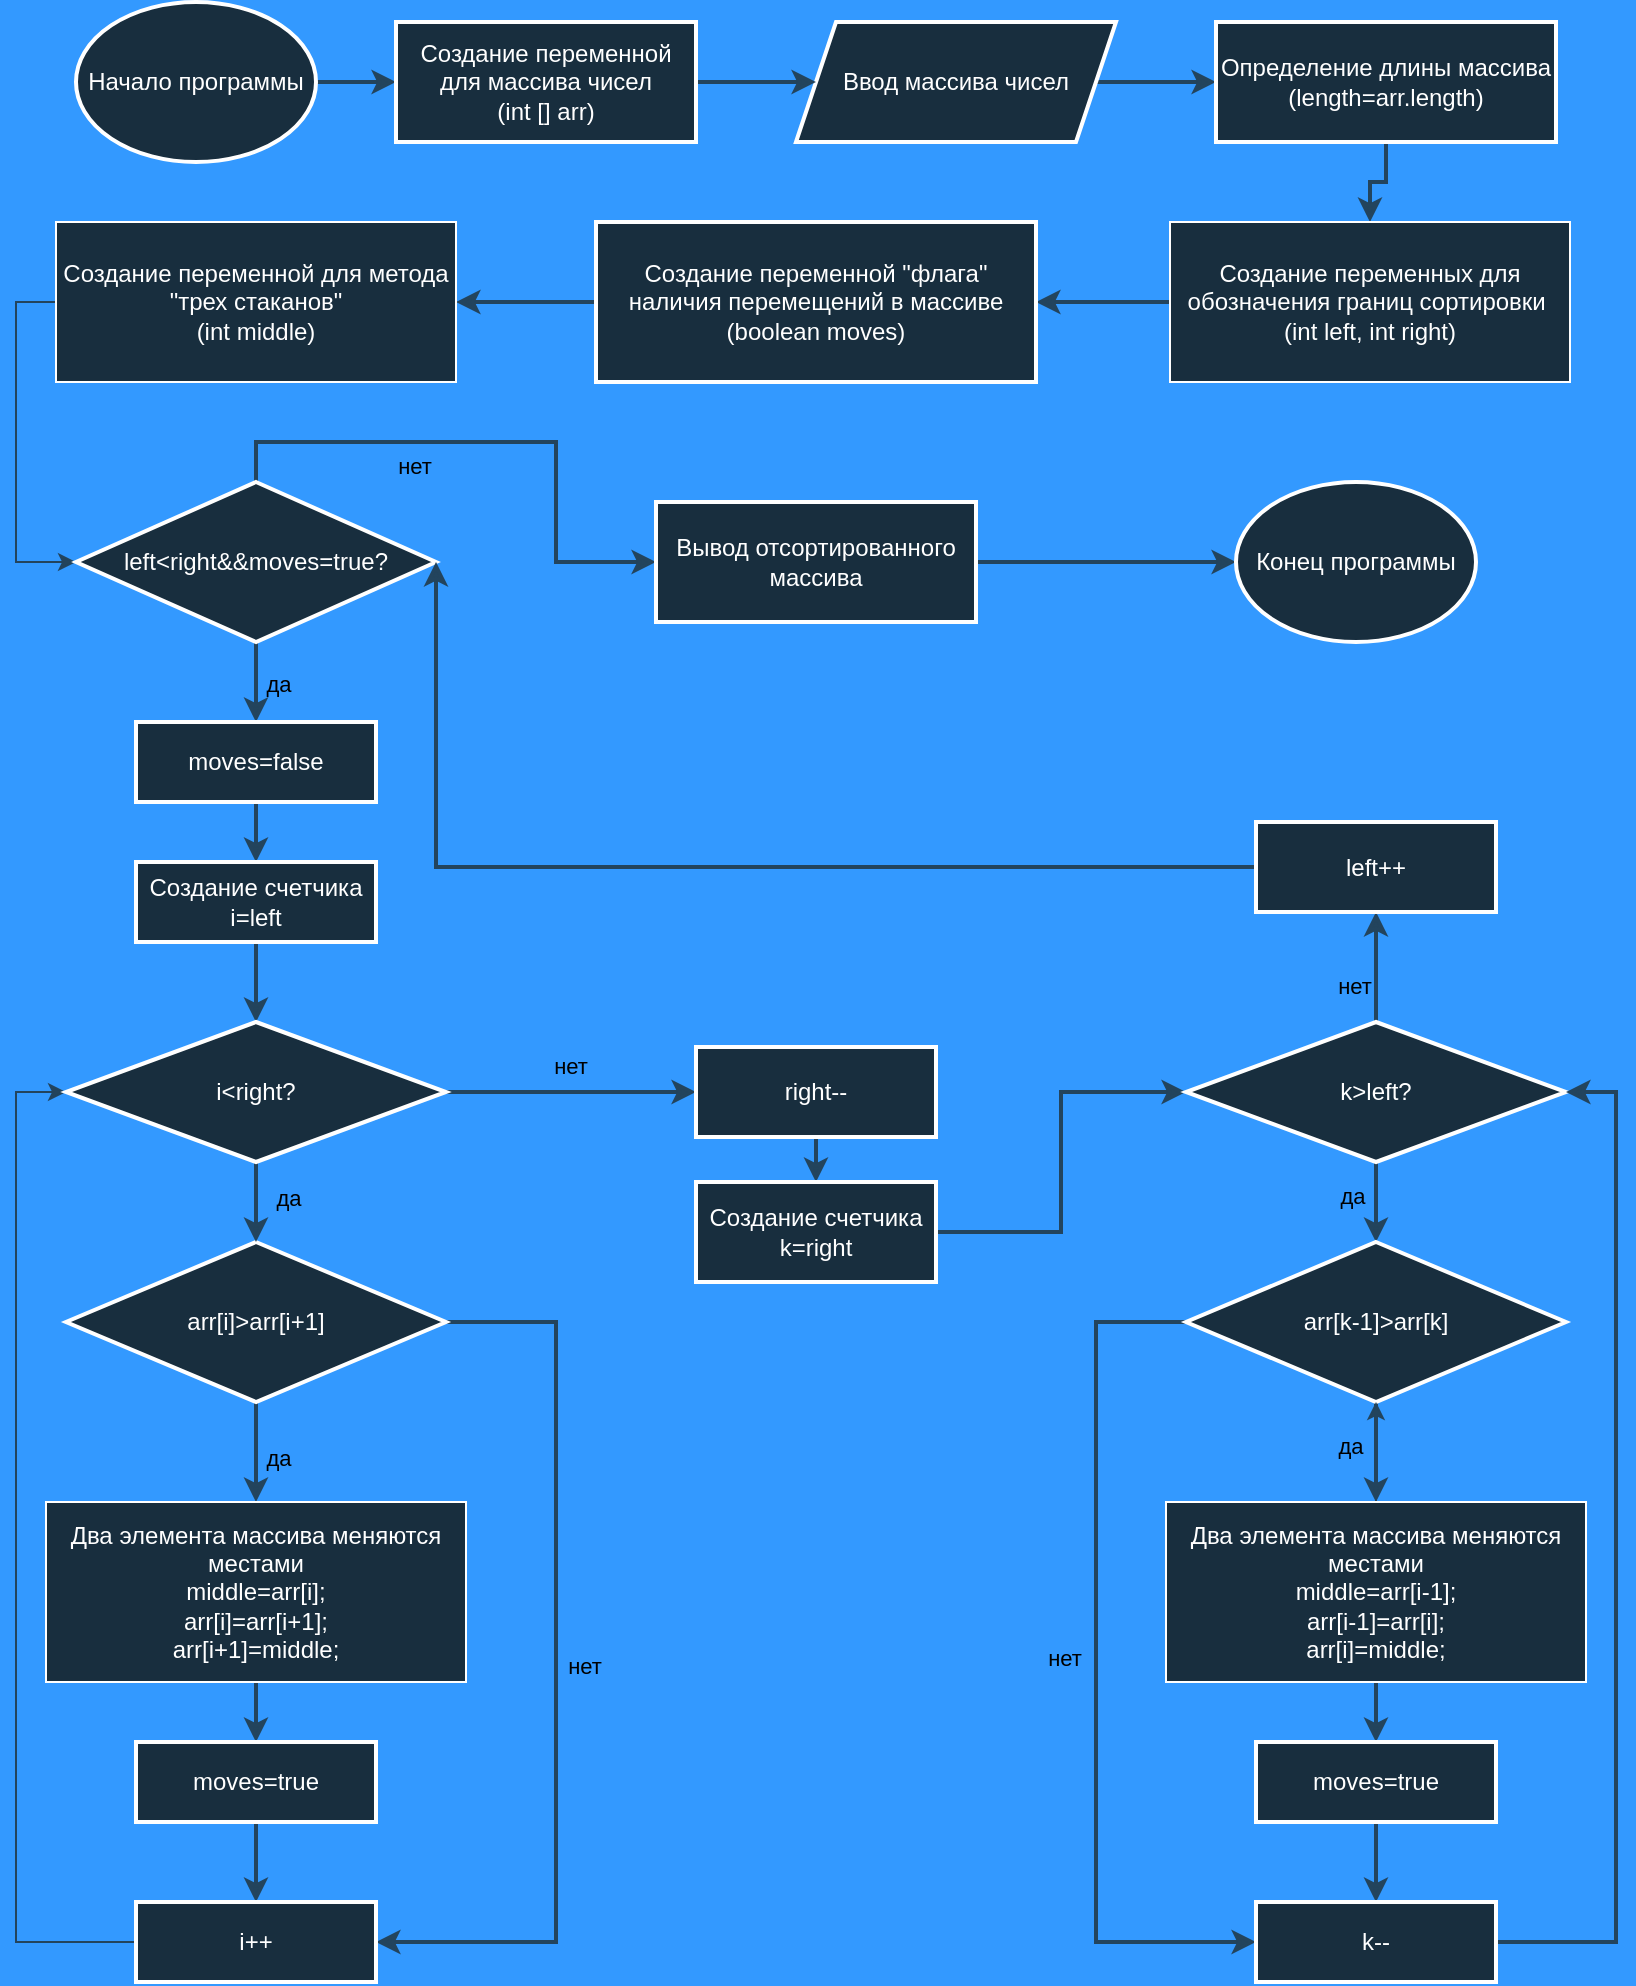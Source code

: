 <mxfile version="21.8.2" type="device">
  <diagram id="C5RBs43oDa-KdzZeNtuy" name="Page-1">
    <mxGraphModel dx="1565" dy="881" grid="0" gridSize="10" guides="1" tooltips="1" connect="1" arrows="1" fold="1" page="1" pageScale="1" pageWidth="827" pageHeight="1169" background="#3399FF" math="0" shadow="0">
      <root>
        <mxCell id="WIyWlLk6GJQsqaUBKTNV-0" />
        <mxCell id="WIyWlLk6GJQsqaUBKTNV-1" parent="WIyWlLk6GJQsqaUBKTNV-0" />
        <mxCell id="Ax4AiKfEPSX_N31CGzvf-4" value="" style="edgeStyle=orthogonalEdgeStyle;rounded=0;orthogonalLoop=1;jettySize=auto;html=1;labelBackgroundColor=none;strokeColor=#23445D;fontColor=default;strokeWidth=2;" edge="1" parent="WIyWlLk6GJQsqaUBKTNV-1" source="Ax4AiKfEPSX_N31CGzvf-0" target="Ax4AiKfEPSX_N31CGzvf-3">
          <mxGeometry relative="1" as="geometry" />
        </mxCell>
        <mxCell id="Ax4AiKfEPSX_N31CGzvf-0" value="Начало программы" style="ellipse;whiteSpace=wrap;html=1;labelBackgroundColor=none;fillColor=#182E3E;strokeColor=#FFFFFF;fontColor=#FFFFFF;strokeWidth=2;" vertex="1" parent="WIyWlLk6GJQsqaUBKTNV-1">
          <mxGeometry x="40" y="30" width="120" height="80" as="geometry" />
        </mxCell>
        <mxCell id="Ax4AiKfEPSX_N31CGzvf-25" style="edgeStyle=orthogonalEdgeStyle;rounded=0;orthogonalLoop=1;jettySize=auto;html=1;labelBackgroundColor=none;strokeColor=#23445D;fontColor=default;strokeWidth=2;" edge="1" parent="WIyWlLk6GJQsqaUBKTNV-1" source="Ax4AiKfEPSX_N31CGzvf-1" target="Ax4AiKfEPSX_N31CGzvf-6">
          <mxGeometry relative="1" as="geometry" />
        </mxCell>
        <mxCell id="Ax4AiKfEPSX_N31CGzvf-1" value="Ввод массива чисел" style="shape=parallelogram;perimeter=parallelogramPerimeter;whiteSpace=wrap;html=1;fixedSize=1;labelBackgroundColor=none;fillColor=#182E3E;strokeColor=#FFFFFF;fontColor=#FFFFFF;strokeWidth=2;" vertex="1" parent="WIyWlLk6GJQsqaUBKTNV-1">
          <mxGeometry x="400" y="40" width="160" height="60" as="geometry" />
        </mxCell>
        <mxCell id="Ax4AiKfEPSX_N31CGzvf-5" value="" style="edgeStyle=orthogonalEdgeStyle;rounded=0;orthogonalLoop=1;jettySize=auto;html=1;labelBackgroundColor=none;strokeColor=#23445D;fontColor=default;strokeWidth=2;" edge="1" parent="WIyWlLk6GJQsqaUBKTNV-1" source="Ax4AiKfEPSX_N31CGzvf-3" target="Ax4AiKfEPSX_N31CGzvf-1">
          <mxGeometry relative="1" as="geometry" />
        </mxCell>
        <mxCell id="Ax4AiKfEPSX_N31CGzvf-3" value="Создание переменной для массива чисел&lt;br&gt;(int [] arr)" style="rounded=0;whiteSpace=wrap;html=1;labelBackgroundColor=none;fillColor=#182E3E;strokeColor=#FFFFFF;fontColor=#FFFFFF;strokeWidth=2;fillStyle=auto;" vertex="1" parent="WIyWlLk6GJQsqaUBKTNV-1">
          <mxGeometry x="200" y="40" width="150" height="60" as="geometry" />
        </mxCell>
        <mxCell id="Ax4AiKfEPSX_N31CGzvf-9" value="" style="edgeStyle=orthogonalEdgeStyle;rounded=0;orthogonalLoop=1;jettySize=auto;html=1;labelBackgroundColor=none;strokeColor=#23445D;fontColor=default;strokeWidth=2;" edge="1" parent="WIyWlLk6GJQsqaUBKTNV-1" source="Ax4AiKfEPSX_N31CGzvf-6" target="Ax4AiKfEPSX_N31CGzvf-8">
          <mxGeometry relative="1" as="geometry" />
        </mxCell>
        <mxCell id="Ax4AiKfEPSX_N31CGzvf-6" value="Определение длины массива&lt;br&gt;(length=arr.length)" style="rounded=0;whiteSpace=wrap;html=1;labelBackgroundColor=none;fillColor=#182E3E;strokeColor=#FFFFFF;fontColor=#FFFFFF;strokeWidth=2;" vertex="1" parent="WIyWlLk6GJQsqaUBKTNV-1">
          <mxGeometry x="610" y="40" width="170" height="60" as="geometry" />
        </mxCell>
        <mxCell id="Ax4AiKfEPSX_N31CGzvf-11" value="" style="edgeStyle=orthogonalEdgeStyle;rounded=0;orthogonalLoop=1;jettySize=auto;html=1;labelBackgroundColor=none;strokeColor=#23445D;fontColor=default;strokeWidth=2;" edge="1" parent="WIyWlLk6GJQsqaUBKTNV-1" source="Ax4AiKfEPSX_N31CGzvf-8" target="Ax4AiKfEPSX_N31CGzvf-10">
          <mxGeometry relative="1" as="geometry" />
        </mxCell>
        <mxCell id="Ax4AiKfEPSX_N31CGzvf-8" value="Создание переменных для обозначения границ сортировки&amp;nbsp;&lt;br&gt;(int left, int right)" style="rounded=0;whiteSpace=wrap;html=1;labelBackgroundColor=none;fillColor=#182E3E;strokeColor=#FFFFFF;fontColor=#FFFFFF;" vertex="1" parent="WIyWlLk6GJQsqaUBKTNV-1">
          <mxGeometry x="587" y="140" width="200" height="80" as="geometry" />
        </mxCell>
        <mxCell id="Ax4AiKfEPSX_N31CGzvf-13" value="" style="edgeStyle=orthogonalEdgeStyle;rounded=0;orthogonalLoop=1;jettySize=auto;html=1;labelBackgroundColor=none;strokeColor=#23445D;fontColor=default;strokeWidth=2;" edge="1" parent="WIyWlLk6GJQsqaUBKTNV-1" source="Ax4AiKfEPSX_N31CGzvf-10" target="Ax4AiKfEPSX_N31CGzvf-12">
          <mxGeometry relative="1" as="geometry" />
        </mxCell>
        <mxCell id="Ax4AiKfEPSX_N31CGzvf-10" value="Создание переменной &quot;флага&quot; наличия перемещений в массиве&lt;br&gt;(boolean moves)" style="rounded=0;whiteSpace=wrap;html=1;labelBackgroundColor=none;fillColor=#182E3E;strokeColor=#FFFFFF;fontColor=#FFFFFF;strokeWidth=2;" vertex="1" parent="WIyWlLk6GJQsqaUBKTNV-1">
          <mxGeometry x="300" y="140" width="220" height="80" as="geometry" />
        </mxCell>
        <mxCell id="Ax4AiKfEPSX_N31CGzvf-15" value="" style="edgeStyle=orthogonalEdgeStyle;rounded=0;orthogonalLoop=1;jettySize=auto;html=1;labelBackgroundColor=none;strokeColor=#23445D;fontColor=default;" edge="1" parent="WIyWlLk6GJQsqaUBKTNV-1" source="Ax4AiKfEPSX_N31CGzvf-12" target="Ax4AiKfEPSX_N31CGzvf-14">
          <mxGeometry relative="1" as="geometry">
            <Array as="points">
              <mxPoint x="10" y="180" />
              <mxPoint x="10" y="310" />
            </Array>
          </mxGeometry>
        </mxCell>
        <mxCell id="Ax4AiKfEPSX_N31CGzvf-12" value="Создание переменной для метода &quot;трех стаканов&quot;&lt;br&gt;(int middle)" style="rounded=0;whiteSpace=wrap;html=1;labelBackgroundColor=none;fillColor=#182E3E;strokeColor=#FFFFFF;fontColor=#FFFFFF;" vertex="1" parent="WIyWlLk6GJQsqaUBKTNV-1">
          <mxGeometry x="30" y="140" width="200" height="80" as="geometry" />
        </mxCell>
        <mxCell id="Ax4AiKfEPSX_N31CGzvf-17" value="да" style="edgeStyle=orthogonalEdgeStyle;rounded=0;orthogonalLoop=1;jettySize=auto;html=1;labelBackgroundColor=none;strokeColor=#23445D;fontColor=default;strokeWidth=2;" edge="1" parent="WIyWlLk6GJQsqaUBKTNV-1" source="Ax4AiKfEPSX_N31CGzvf-14" target="Ax4AiKfEPSX_N31CGzvf-16">
          <mxGeometry x="0.05" y="11" relative="1" as="geometry">
            <mxPoint as="offset" />
          </mxGeometry>
        </mxCell>
        <mxCell id="Ax4AiKfEPSX_N31CGzvf-76" value="нет" style="edgeStyle=orthogonalEdgeStyle;rounded=0;orthogonalLoop=1;jettySize=auto;html=1;entryX=0;entryY=0.5;entryDx=0;entryDy=0;labelBackgroundColor=none;strokeColor=#23445D;fontColor=default;strokeWidth=2;" edge="1" parent="WIyWlLk6GJQsqaUBKTNV-1" source="Ax4AiKfEPSX_N31CGzvf-14" target="Ax4AiKfEPSX_N31CGzvf-71">
          <mxGeometry x="-0.293" y="-12" relative="1" as="geometry">
            <Array as="points">
              <mxPoint x="130" y="250" />
              <mxPoint x="280" y="250" />
              <mxPoint x="280" y="310" />
            </Array>
            <mxPoint as="offset" />
          </mxGeometry>
        </mxCell>
        <mxCell id="Ax4AiKfEPSX_N31CGzvf-14" value="left&amp;lt;right&amp;amp;&amp;amp;moves=true?" style="rhombus;whiteSpace=wrap;html=1;labelBackgroundColor=none;fillColor=#182E3E;strokeColor=#FFFFFF;fontColor=#FFFFFF;strokeWidth=2;" vertex="1" parent="WIyWlLk6GJQsqaUBKTNV-1">
          <mxGeometry x="40" y="270" width="180" height="80" as="geometry" />
        </mxCell>
        <mxCell id="Ax4AiKfEPSX_N31CGzvf-19" value="" style="edgeStyle=orthogonalEdgeStyle;rounded=0;orthogonalLoop=1;jettySize=auto;html=1;labelBackgroundColor=none;strokeColor=#23445D;fontColor=default;strokeWidth=2;" edge="1" parent="WIyWlLk6GJQsqaUBKTNV-1" source="Ax4AiKfEPSX_N31CGzvf-16" target="Ax4AiKfEPSX_N31CGzvf-18">
          <mxGeometry relative="1" as="geometry" />
        </mxCell>
        <mxCell id="Ax4AiKfEPSX_N31CGzvf-16" value="moves=false" style="rounded=0;whiteSpace=wrap;html=1;labelBackgroundColor=none;fillColor=#182E3E;strokeColor=#FFFFFF;fontColor=#FFFFFF;strokeWidth=2;" vertex="1" parent="WIyWlLk6GJQsqaUBKTNV-1">
          <mxGeometry x="70" y="390" width="120" height="40" as="geometry" />
        </mxCell>
        <mxCell id="Ax4AiKfEPSX_N31CGzvf-33" value="" style="edgeStyle=orthogonalEdgeStyle;rounded=0;orthogonalLoop=1;jettySize=auto;html=1;labelBackgroundColor=none;strokeColor=#23445D;fontColor=default;strokeWidth=2;" edge="1" parent="WIyWlLk6GJQsqaUBKTNV-1" source="Ax4AiKfEPSX_N31CGzvf-18" target="Ax4AiKfEPSX_N31CGzvf-32">
          <mxGeometry relative="1" as="geometry" />
        </mxCell>
        <mxCell id="Ax4AiKfEPSX_N31CGzvf-18" value="Создание счетчика i=left" style="rounded=0;whiteSpace=wrap;html=1;labelBackgroundColor=none;fillColor=#182E3E;strokeColor=#FFFFFF;fontColor=#FFFFFF;strokeWidth=2;" vertex="1" parent="WIyWlLk6GJQsqaUBKTNV-1">
          <mxGeometry x="70" y="460" width="120" height="40" as="geometry" />
        </mxCell>
        <mxCell id="Ax4AiKfEPSX_N31CGzvf-23" value="да" style="edgeStyle=orthogonalEdgeStyle;rounded=0;orthogonalLoop=1;jettySize=auto;html=1;labelBackgroundColor=none;strokeColor=#23445D;fontColor=default;strokeWidth=2;" edge="1" parent="WIyWlLk6GJQsqaUBKTNV-1" source="Ax4AiKfEPSX_N31CGzvf-20" target="Ax4AiKfEPSX_N31CGzvf-22">
          <mxGeometry x="0.12" y="11" relative="1" as="geometry">
            <mxPoint as="offset" />
          </mxGeometry>
        </mxCell>
        <mxCell id="Ax4AiKfEPSX_N31CGzvf-49" value="нет" style="edgeStyle=orthogonalEdgeStyle;rounded=0;orthogonalLoop=1;jettySize=auto;html=1;entryX=1;entryY=0.5;entryDx=0;entryDy=0;exitX=1;exitY=0.5;exitDx=0;exitDy=0;labelBackgroundColor=none;strokeColor=#23445D;fontColor=default;strokeWidth=2;" edge="1" parent="WIyWlLk6GJQsqaUBKTNV-1" source="Ax4AiKfEPSX_N31CGzvf-20" target="Ax4AiKfEPSX_N31CGzvf-45">
          <mxGeometry x="-0.002" y="14" relative="1" as="geometry">
            <Array as="points">
              <mxPoint x="280" y="690" />
              <mxPoint x="280" y="1000" />
            </Array>
            <mxPoint as="offset" />
          </mxGeometry>
        </mxCell>
        <mxCell id="Ax4AiKfEPSX_N31CGzvf-20" value="arr[i]&amp;gt;arr[i+1]" style="rhombus;whiteSpace=wrap;html=1;labelBackgroundColor=none;fillColor=#182E3E;strokeColor=#FFFFFF;fontColor=#FFFFFF;strokeWidth=2;" vertex="1" parent="WIyWlLk6GJQsqaUBKTNV-1">
          <mxGeometry x="35" y="650" width="190" height="80" as="geometry" />
        </mxCell>
        <mxCell id="Ax4AiKfEPSX_N31CGzvf-27" value="" style="edgeStyle=orthogonalEdgeStyle;rounded=0;orthogonalLoop=1;jettySize=auto;html=1;labelBackgroundColor=none;strokeColor=#23445D;fontColor=default;strokeWidth=2;" edge="1" parent="WIyWlLk6GJQsqaUBKTNV-1" source="Ax4AiKfEPSX_N31CGzvf-22" target="Ax4AiKfEPSX_N31CGzvf-26">
          <mxGeometry relative="1" as="geometry" />
        </mxCell>
        <mxCell id="Ax4AiKfEPSX_N31CGzvf-22" value="Два элемента массива меняются местами&lt;br&gt;middle=arr[i];&lt;br&gt;arr[i]=arr[i+1]; &lt;br&gt;arr[i+1]=middle;&lt;span style=&quot;font-family: &amp;quot;JetBrains Mono&amp;quot;, monospace; background-color: rgb(255, 255, 255); color: rgb(8, 8, 8);&quot;&gt;&lt;br&gt;&lt;/span&gt;" style="rounded=0;whiteSpace=wrap;html=1;labelBackgroundColor=none;fillColor=#182E3E;strokeColor=#FFFFFF;fontColor=#FFFFFF;" vertex="1" parent="WIyWlLk6GJQsqaUBKTNV-1">
          <mxGeometry x="25" y="780" width="210" height="90" as="geometry" />
        </mxCell>
        <mxCell id="Ax4AiKfEPSX_N31CGzvf-40" style="edgeStyle=orthogonalEdgeStyle;rounded=0;orthogonalLoop=1;jettySize=auto;html=1;exitX=0;exitY=0.5;exitDx=0;exitDy=0;entryX=0;entryY=0.5;entryDx=0;entryDy=0;labelBackgroundColor=none;strokeColor=#23445D;fontColor=default;" edge="1" parent="WIyWlLk6GJQsqaUBKTNV-1" source="Ax4AiKfEPSX_N31CGzvf-45" target="Ax4AiKfEPSX_N31CGzvf-32">
          <mxGeometry relative="1" as="geometry">
            <mxPoint x="40" y="550" as="targetPoint" />
            <Array as="points">
              <mxPoint x="10" y="1000" />
              <mxPoint x="10" y="575" />
            </Array>
          </mxGeometry>
        </mxCell>
        <mxCell id="Ax4AiKfEPSX_N31CGzvf-46" value="" style="edgeStyle=orthogonalEdgeStyle;rounded=0;orthogonalLoop=1;jettySize=auto;html=1;labelBackgroundColor=none;strokeColor=#23445D;fontColor=default;strokeWidth=2;" edge="1" parent="WIyWlLk6GJQsqaUBKTNV-1" source="Ax4AiKfEPSX_N31CGzvf-26" target="Ax4AiKfEPSX_N31CGzvf-45">
          <mxGeometry relative="1" as="geometry" />
        </mxCell>
        <mxCell id="Ax4AiKfEPSX_N31CGzvf-26" value="moves=true" style="rounded=0;whiteSpace=wrap;html=1;labelBackgroundColor=none;fillColor=#182E3E;strokeColor=#FFFFFF;fontColor=#FFFFFF;strokeWidth=2;" vertex="1" parent="WIyWlLk6GJQsqaUBKTNV-1">
          <mxGeometry x="70" y="900" width="120" height="40" as="geometry" />
        </mxCell>
        <mxCell id="Ax4AiKfEPSX_N31CGzvf-38" value="да" style="edgeStyle=orthogonalEdgeStyle;rounded=0;orthogonalLoop=1;jettySize=auto;html=1;labelBackgroundColor=none;strokeColor=#23445D;fontColor=default;strokeWidth=2;" edge="1" parent="WIyWlLk6GJQsqaUBKTNV-1" source="Ax4AiKfEPSX_N31CGzvf-32" target="Ax4AiKfEPSX_N31CGzvf-20">
          <mxGeometry x="-0.1" y="16" relative="1" as="geometry">
            <mxPoint as="offset" />
          </mxGeometry>
        </mxCell>
        <mxCell id="Ax4AiKfEPSX_N31CGzvf-42" value="нет" style="edgeStyle=orthogonalEdgeStyle;rounded=0;orthogonalLoop=1;jettySize=auto;html=1;labelBackgroundColor=none;strokeColor=#23445D;fontColor=default;strokeWidth=2;" edge="1" parent="WIyWlLk6GJQsqaUBKTNV-1" source="Ax4AiKfEPSX_N31CGzvf-32" target="Ax4AiKfEPSX_N31CGzvf-41">
          <mxGeometry x="-0.008" y="13" relative="1" as="geometry">
            <mxPoint as="offset" />
          </mxGeometry>
        </mxCell>
        <mxCell id="Ax4AiKfEPSX_N31CGzvf-32" value="i&amp;lt;right?" style="rhombus;whiteSpace=wrap;html=1;labelBackgroundColor=none;fillColor=#182E3E;strokeColor=#FFFFFF;fontColor=#FFFFFF;strokeWidth=2;" vertex="1" parent="WIyWlLk6GJQsqaUBKTNV-1">
          <mxGeometry x="35" y="540" width="190" height="70" as="geometry" />
        </mxCell>
        <mxCell id="Ax4AiKfEPSX_N31CGzvf-51" value="" style="edgeStyle=orthogonalEdgeStyle;rounded=0;orthogonalLoop=1;jettySize=auto;html=1;labelBackgroundColor=none;strokeColor=#23445D;fontColor=default;strokeWidth=2;" edge="1" parent="WIyWlLk6GJQsqaUBKTNV-1" source="Ax4AiKfEPSX_N31CGzvf-41" target="Ax4AiKfEPSX_N31CGzvf-50">
          <mxGeometry relative="1" as="geometry" />
        </mxCell>
        <mxCell id="Ax4AiKfEPSX_N31CGzvf-41" value="right--" style="rounded=0;whiteSpace=wrap;html=1;labelBackgroundColor=none;fillColor=#182E3E;strokeColor=#FFFFFF;fontColor=#FFFFFF;strokeWidth=2;" vertex="1" parent="WIyWlLk6GJQsqaUBKTNV-1">
          <mxGeometry x="350" y="552.5" width="120" height="45" as="geometry" />
        </mxCell>
        <mxCell id="Ax4AiKfEPSX_N31CGzvf-45" value="i++" style="rounded=0;whiteSpace=wrap;html=1;labelBackgroundColor=none;fillColor=#182E3E;strokeColor=#FFFFFF;fontColor=#FFFFFF;strokeWidth=2;" vertex="1" parent="WIyWlLk6GJQsqaUBKTNV-1">
          <mxGeometry x="70" y="980" width="120" height="40" as="geometry" />
        </mxCell>
        <mxCell id="Ax4AiKfEPSX_N31CGzvf-64" style="edgeStyle=orthogonalEdgeStyle;rounded=0;orthogonalLoop=1;jettySize=auto;html=1;entryX=0;entryY=0.5;entryDx=0;entryDy=0;labelBackgroundColor=none;strokeColor=#23445D;fontColor=default;strokeWidth=2;" edge="1" parent="WIyWlLk6GJQsqaUBKTNV-1" source="Ax4AiKfEPSX_N31CGzvf-50" target="Ax4AiKfEPSX_N31CGzvf-52">
          <mxGeometry relative="1" as="geometry" />
        </mxCell>
        <mxCell id="Ax4AiKfEPSX_N31CGzvf-50" value="Создание счетчика k=right" style="rounded=0;whiteSpace=wrap;html=1;labelBackgroundColor=none;fillColor=#182E3E;strokeColor=#FFFFFF;fontColor=#FFFFFF;strokeWidth=2;" vertex="1" parent="WIyWlLk6GJQsqaUBKTNV-1">
          <mxGeometry x="350" y="620" width="120" height="50" as="geometry" />
        </mxCell>
        <mxCell id="Ax4AiKfEPSX_N31CGzvf-63" value="да" style="edgeStyle=orthogonalEdgeStyle;rounded=0;orthogonalLoop=1;jettySize=auto;html=1;labelBackgroundColor=none;strokeColor=#23445D;fontColor=default;strokeWidth=2;" edge="1" parent="WIyWlLk6GJQsqaUBKTNV-1" source="Ax4AiKfEPSX_N31CGzvf-52" target="Ax4AiKfEPSX_N31CGzvf-54">
          <mxGeometry x="-0.15" y="-12" relative="1" as="geometry">
            <mxPoint as="offset" />
          </mxGeometry>
        </mxCell>
        <mxCell id="Ax4AiKfEPSX_N31CGzvf-67" value="нет" style="edgeStyle=orthogonalEdgeStyle;rounded=0;orthogonalLoop=1;jettySize=auto;html=1;labelBackgroundColor=none;strokeColor=#23445D;fontColor=default;strokeWidth=2;" edge="1" parent="WIyWlLk6GJQsqaUBKTNV-1" source="Ax4AiKfEPSX_N31CGzvf-52" target="Ax4AiKfEPSX_N31CGzvf-66">
          <mxGeometry x="-0.345" y="11" relative="1" as="geometry">
            <mxPoint as="offset" />
          </mxGeometry>
        </mxCell>
        <mxCell id="Ax4AiKfEPSX_N31CGzvf-52" value="k&amp;gt;left?" style="rhombus;whiteSpace=wrap;html=1;labelBackgroundColor=none;fillColor=#182E3E;strokeColor=#FFFFFF;fontColor=#FFFFFF;strokeWidth=2;" vertex="1" parent="WIyWlLk6GJQsqaUBKTNV-1">
          <mxGeometry x="595" y="540" width="190" height="70" as="geometry" />
        </mxCell>
        <mxCell id="Ax4AiKfEPSX_N31CGzvf-56" value="да" style="edgeStyle=orthogonalEdgeStyle;rounded=0;orthogonalLoop=1;jettySize=auto;html=1;labelBackgroundColor=none;strokeColor=#23445D;fontColor=default;strokeWidth=2;" edge="1" parent="WIyWlLk6GJQsqaUBKTNV-1" source="Ax4AiKfEPSX_N31CGzvf-54" target="Ax4AiKfEPSX_N31CGzvf-55">
          <mxGeometry x="-0.12" y="-13" relative="1" as="geometry">
            <mxPoint as="offset" />
          </mxGeometry>
        </mxCell>
        <mxCell id="Ax4AiKfEPSX_N31CGzvf-62" value="нет" style="edgeStyle=orthogonalEdgeStyle;rounded=0;orthogonalLoop=1;jettySize=auto;html=1;entryX=0;entryY=0.5;entryDx=0;entryDy=0;labelBackgroundColor=none;strokeColor=#23445D;fontColor=default;strokeWidth=2;" edge="1" parent="WIyWlLk6GJQsqaUBKTNV-1" target="Ax4AiKfEPSX_N31CGzvf-59">
          <mxGeometry x="0.089" y="-16" relative="1" as="geometry">
            <mxPoint x="647.5" y="690" as="sourcePoint" />
            <mxPoint x="610" y="1000" as="targetPoint" />
            <Array as="points">
              <mxPoint x="550" y="690" />
              <mxPoint x="550" y="1000" />
            </Array>
            <mxPoint as="offset" />
          </mxGeometry>
        </mxCell>
        <mxCell id="Ax4AiKfEPSX_N31CGzvf-54" value="arr[k-1]&amp;gt;arr[k]" style="rhombus;whiteSpace=wrap;html=1;labelBackgroundColor=none;fillColor=#182E3E;strokeColor=#FFFFFF;fontColor=#FFFFFF;strokeWidth=2;" vertex="1" parent="WIyWlLk6GJQsqaUBKTNV-1">
          <mxGeometry x="595" y="650" width="190" height="80" as="geometry" />
        </mxCell>
        <mxCell id="Ax4AiKfEPSX_N31CGzvf-58" value="" style="edgeStyle=orthogonalEdgeStyle;rounded=0;orthogonalLoop=1;jettySize=auto;html=1;labelBackgroundColor=none;strokeColor=#23445D;fontColor=default;strokeWidth=2;" edge="1" parent="WIyWlLk6GJQsqaUBKTNV-1" source="Ax4AiKfEPSX_N31CGzvf-55" target="Ax4AiKfEPSX_N31CGzvf-57">
          <mxGeometry relative="1" as="geometry" />
        </mxCell>
        <mxCell id="Ax4AiKfEPSX_N31CGzvf-100" value="" style="edgeStyle=orthogonalEdgeStyle;rounded=0;orthogonalLoop=1;jettySize=auto;html=1;strokeColor=#23445D;labelBackgroundColor=none;fontColor=default;" edge="1" parent="WIyWlLk6GJQsqaUBKTNV-1" source="Ax4AiKfEPSX_N31CGzvf-55" target="Ax4AiKfEPSX_N31CGzvf-54">
          <mxGeometry relative="1" as="geometry" />
        </mxCell>
        <mxCell id="Ax4AiKfEPSX_N31CGzvf-55" value="Два элемента массива меняются местами&lt;br&gt;middle=arr[i-1];&lt;br&gt;arr[i-1]=arr[i];&lt;br&gt;arr[i]=middle;&lt;span style=&quot;font-family: &amp;quot;JetBrains Mono&amp;quot;, monospace; background-color: rgb(255, 255, 255); color: rgb(8, 8, 8);&quot;&gt;&lt;br&gt;&lt;/span&gt;" style="rounded=0;whiteSpace=wrap;html=1;labelBackgroundColor=none;fillColor=#182E3E;strokeColor=#FFFFFF;fontColor=#FFFFFF;" vertex="1" parent="WIyWlLk6GJQsqaUBKTNV-1">
          <mxGeometry x="585" y="780" width="210" height="90" as="geometry" />
        </mxCell>
        <mxCell id="Ax4AiKfEPSX_N31CGzvf-60" value="" style="edgeStyle=orthogonalEdgeStyle;rounded=0;orthogonalLoop=1;jettySize=auto;html=1;labelBackgroundColor=none;strokeColor=#23445D;fontColor=default;strokeWidth=2;" edge="1" parent="WIyWlLk6GJQsqaUBKTNV-1" source="Ax4AiKfEPSX_N31CGzvf-57" target="Ax4AiKfEPSX_N31CGzvf-59">
          <mxGeometry relative="1" as="geometry" />
        </mxCell>
        <mxCell id="Ax4AiKfEPSX_N31CGzvf-57" value="moves=true" style="rounded=0;whiteSpace=wrap;html=1;labelBackgroundColor=none;fillColor=#182E3E;strokeColor=#FFFFFF;fontColor=#FFFFFF;strokeWidth=2;" vertex="1" parent="WIyWlLk6GJQsqaUBKTNV-1">
          <mxGeometry x="630" y="900" width="120" height="40" as="geometry" />
        </mxCell>
        <mxCell id="Ax4AiKfEPSX_N31CGzvf-61" style="edgeStyle=orthogonalEdgeStyle;rounded=0;orthogonalLoop=1;jettySize=auto;html=1;entryX=1;entryY=0.5;entryDx=0;entryDy=0;exitX=1;exitY=0.5;exitDx=0;exitDy=0;labelBackgroundColor=none;strokeColor=#23445D;fontColor=default;strokeWidth=2;" edge="1" parent="WIyWlLk6GJQsqaUBKTNV-1" source="Ax4AiKfEPSX_N31CGzvf-59" target="Ax4AiKfEPSX_N31CGzvf-52">
          <mxGeometry relative="1" as="geometry">
            <mxPoint x="770" y="1050" as="sourcePoint" />
            <Array as="points">
              <mxPoint x="810" y="1000" />
              <mxPoint x="810" y="575" />
            </Array>
          </mxGeometry>
        </mxCell>
        <mxCell id="Ax4AiKfEPSX_N31CGzvf-59" value="k--" style="rounded=0;whiteSpace=wrap;html=1;labelBackgroundColor=none;fillColor=#182E3E;strokeColor=#FFFFFF;fontColor=#FFFFFF;strokeWidth=2;" vertex="1" parent="WIyWlLk6GJQsqaUBKTNV-1">
          <mxGeometry x="630" y="980" width="120" height="40" as="geometry" />
        </mxCell>
        <mxCell id="Ax4AiKfEPSX_N31CGzvf-70" style="edgeStyle=orthogonalEdgeStyle;rounded=0;orthogonalLoop=1;jettySize=auto;html=1;entryX=1;entryY=0.5;entryDx=0;entryDy=0;labelBackgroundColor=none;strokeColor=#23445D;fontColor=default;strokeWidth=2;" edge="1" parent="WIyWlLk6GJQsqaUBKTNV-1" source="Ax4AiKfEPSX_N31CGzvf-66" target="Ax4AiKfEPSX_N31CGzvf-14">
          <mxGeometry relative="1" as="geometry">
            <Array as="points">
              <mxPoint x="220" y="462" />
            </Array>
          </mxGeometry>
        </mxCell>
        <mxCell id="Ax4AiKfEPSX_N31CGzvf-66" value="left++" style="rounded=0;whiteSpace=wrap;html=1;labelBackgroundColor=none;fillColor=#182E3E;strokeColor=#FFFFFF;fontColor=#FFFFFF;strokeWidth=2;" vertex="1" parent="WIyWlLk6GJQsqaUBKTNV-1">
          <mxGeometry x="630" y="440" width="120" height="45" as="geometry" />
        </mxCell>
        <mxCell id="Ax4AiKfEPSX_N31CGzvf-74" value="" style="edgeStyle=orthogonalEdgeStyle;rounded=0;orthogonalLoop=1;jettySize=auto;html=1;labelBackgroundColor=none;strokeColor=#23445D;fontColor=default;strokeWidth=2;" edge="1" parent="WIyWlLk6GJQsqaUBKTNV-1" source="Ax4AiKfEPSX_N31CGzvf-71" target="Ax4AiKfEPSX_N31CGzvf-73">
          <mxGeometry relative="1" as="geometry" />
        </mxCell>
        <mxCell id="Ax4AiKfEPSX_N31CGzvf-71" value="Вывод отсортированного массива" style="rounded=0;whiteSpace=wrap;html=1;labelBackgroundColor=none;fillColor=#182E3E;strokeColor=#FFFFFF;fontColor=#FFFFFF;fillStyle=auto;strokeWidth=2;" vertex="1" parent="WIyWlLk6GJQsqaUBKTNV-1">
          <mxGeometry x="330" y="280" width="160" height="60" as="geometry" />
        </mxCell>
        <mxCell id="Ax4AiKfEPSX_N31CGzvf-73" value="Конец программы" style="ellipse;whiteSpace=wrap;html=1;labelBackgroundColor=none;fillColor=#182E3E;strokeColor=#FFFFFF;fontColor=#FFFFFF;strokeWidth=2;" vertex="1" parent="WIyWlLk6GJQsqaUBKTNV-1">
          <mxGeometry x="620" y="270" width="120" height="80" as="geometry" />
        </mxCell>
      </root>
    </mxGraphModel>
  </diagram>
</mxfile>
